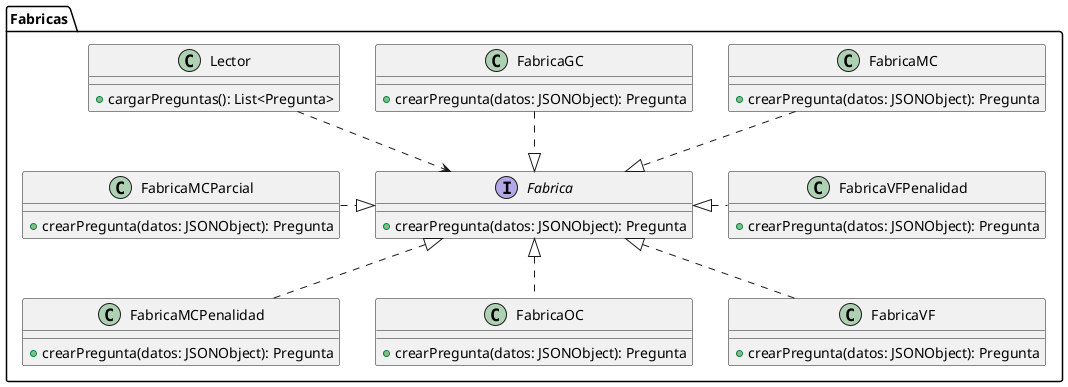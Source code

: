 @startuml
'https://plantuml.com/class-diagram

package Fabricas {

    class Lector {
        + cargarPreguntas(): List<Pregunta>
    }

    interface Fabrica {
        + crearPregunta(datos: JSONObject): Pregunta
    }

    class FabricaGC {
        + crearPregunta(datos: JSONObject): Pregunta
    }
    class FabricaMC {
        + crearPregunta(datos: JSONObject): Pregunta
    }
    class FabricaMCParcial {
        + crearPregunta(datos: JSONObject): Pregunta
    }
    class FabricaMCPenalidad {
        + crearPregunta(datos: JSONObject): Pregunta
    }
    class FabricaOC {
        + crearPregunta(datos: JSONObject): Pregunta
    }
    class FabricaVF {
        + crearPregunta(datos: JSONObject): Pregunta
    }
    class FabricaVFPenalidad {
        + crearPregunta(datos: JSONObject): Pregunta
    }

}

Lector ..> Fabrica

Fabrica <|.up. FabricaGC
Fabrica <|.up. FabricaMC
Fabrica <|.left. FabricaMCParcial
Fabrica <|.. FabricaMCPenalidad
Fabrica <|.. FabricaOC
Fabrica <|.. FabricaVF
Fabrica <|.right. FabricaVFPenalidad



@enduml